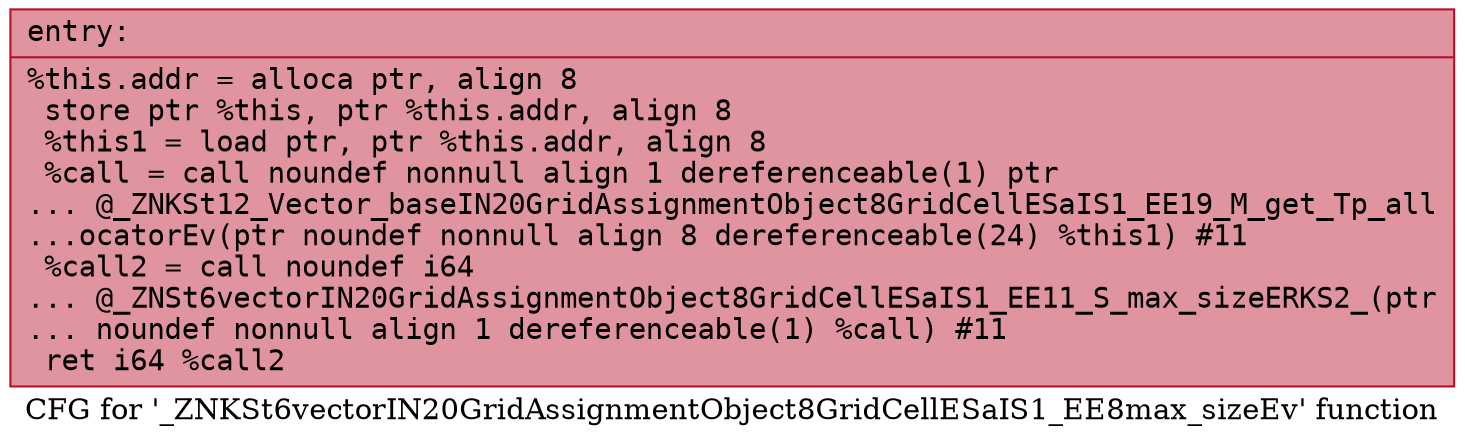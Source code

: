 digraph "CFG for '_ZNKSt6vectorIN20GridAssignmentObject8GridCellESaIS1_EE8max_sizeEv' function" {
	label="CFG for '_ZNKSt6vectorIN20GridAssignmentObject8GridCellESaIS1_EE8max_sizeEv' function";

	Node0x564619444ba0 [shape=record,color="#b70d28ff", style=filled, fillcolor="#b70d2870" fontname="Courier",label="{entry:\l|  %this.addr = alloca ptr, align 8\l  store ptr %this, ptr %this.addr, align 8\l  %this1 = load ptr, ptr %this.addr, align 8\l  %call = call noundef nonnull align 1 dereferenceable(1) ptr\l... @_ZNKSt12_Vector_baseIN20GridAssignmentObject8GridCellESaIS1_EE19_M_get_Tp_all\l...ocatorEv(ptr noundef nonnull align 8 dereferenceable(24) %this1) #11\l  %call2 = call noundef i64\l... @_ZNSt6vectorIN20GridAssignmentObject8GridCellESaIS1_EE11_S_max_sizeERKS2_(ptr\l... noundef nonnull align 1 dereferenceable(1) %call) #11\l  ret i64 %call2\l}"];
}
